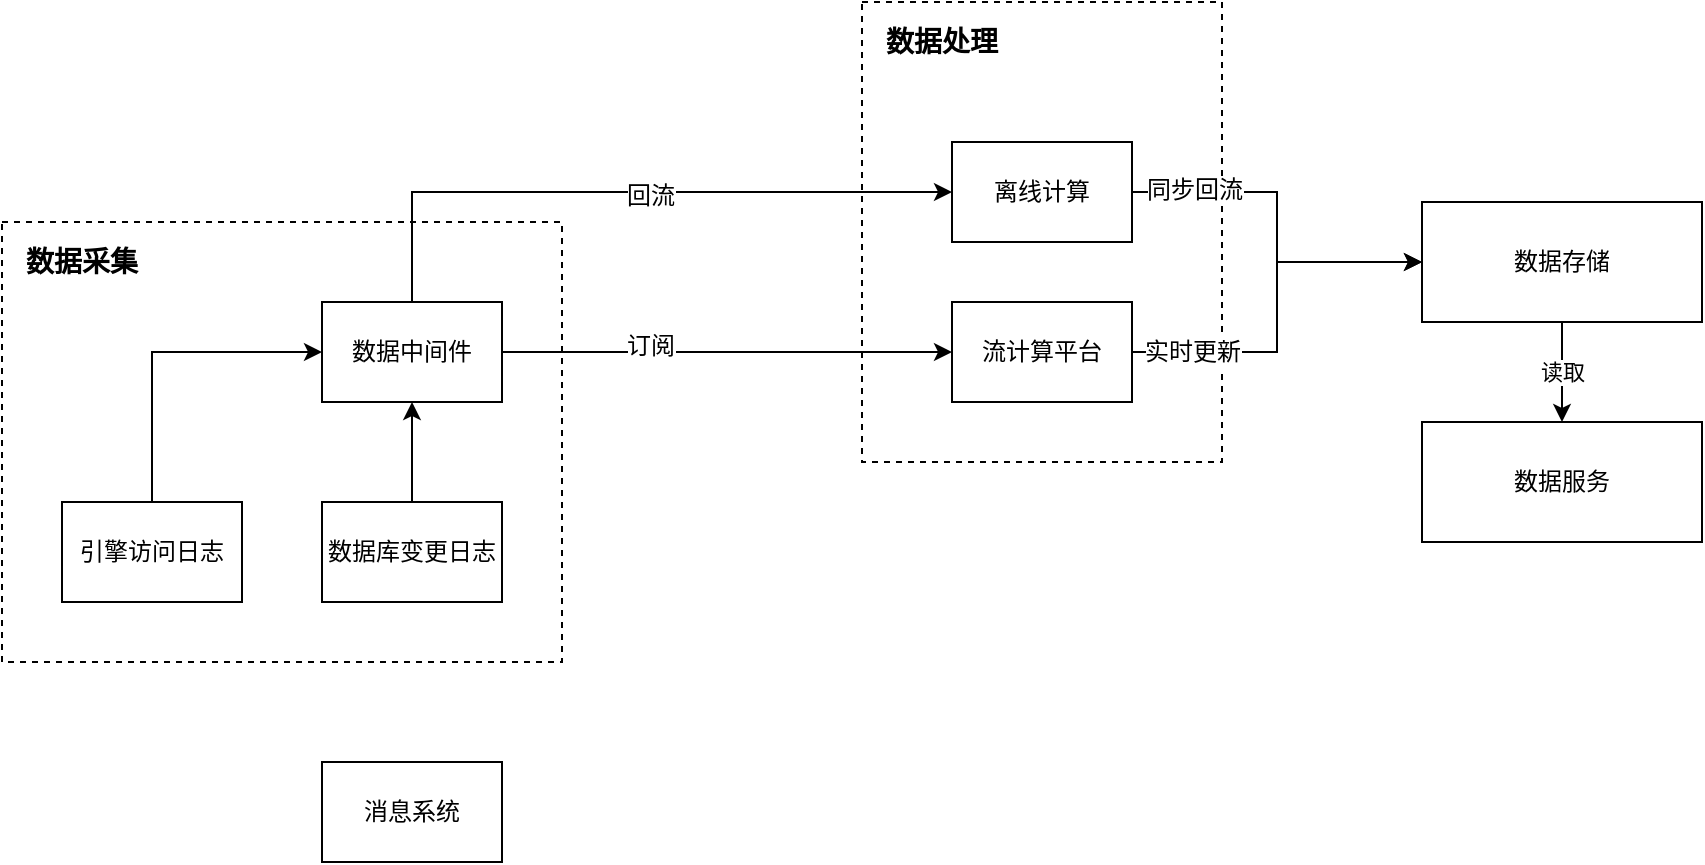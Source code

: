 <mxfile version="12.6.5" type="device"><diagram id="it5WYgGkKsTjltD6rhQv" name="Page-1"><mxGraphModel dx="1024" dy="592" grid="1" gridSize="10" guides="1" tooltips="1" connect="1" arrows="1" fold="1" page="1" pageScale="1" pageWidth="2339" pageHeight="3300" math="0" shadow="0"><root><mxCell id="0"/><mxCell id="1" parent="0"/><mxCell id="CvpMpEOKooJW3nojCgKU-1" value="" style="rounded=0;whiteSpace=wrap;html=1;dashed=1;" vertex="1" parent="1"><mxGeometry x="130" y="150" width="280" height="220" as="geometry"/></mxCell><mxCell id="CvpMpEOKooJW3nojCgKU-2" value="" style="rounded=0;whiteSpace=wrap;html=1;dashed=1;" vertex="1" parent="1"><mxGeometry x="560" y="40" width="180" height="230" as="geometry"/></mxCell><mxCell id="CvpMpEOKooJW3nojCgKU-20" value="读取" style="edgeStyle=orthogonalEdgeStyle;rounded=0;orthogonalLoop=1;jettySize=auto;html=1;" edge="1" parent="1" source="CvpMpEOKooJW3nojCgKU-3" target="CvpMpEOKooJW3nojCgKU-13"><mxGeometry relative="1" as="geometry"/></mxCell><mxCell id="CvpMpEOKooJW3nojCgKU-3" value="数据存储" style="rounded=0;whiteSpace=wrap;html=1;" vertex="1" parent="1"><mxGeometry x="840" y="140" width="140" height="60" as="geometry"/></mxCell><mxCell id="CvpMpEOKooJW3nojCgKU-7" style="edgeStyle=orthogonalEdgeStyle;rounded=0;orthogonalLoop=1;jettySize=auto;html=1;" edge="1" parent="1" source="CvpMpEOKooJW3nojCgKU-4" target="CvpMpEOKooJW3nojCgKU-6"><mxGeometry relative="1" as="geometry"><Array as="points"><mxPoint x="205" y="215"/></Array></mxGeometry></mxCell><mxCell id="CvpMpEOKooJW3nojCgKU-4" value="引擎访问日志" style="rounded=0;whiteSpace=wrap;html=1;" vertex="1" parent="1"><mxGeometry x="160" y="290" width="90" height="50" as="geometry"/></mxCell><mxCell id="CvpMpEOKooJW3nojCgKU-8" style="edgeStyle=orthogonalEdgeStyle;rounded=0;orthogonalLoop=1;jettySize=auto;html=1;entryX=0.5;entryY=1;entryDx=0;entryDy=0;" edge="1" parent="1" source="CvpMpEOKooJW3nojCgKU-5" target="CvpMpEOKooJW3nojCgKU-6"><mxGeometry relative="1" as="geometry"/></mxCell><mxCell id="CvpMpEOKooJW3nojCgKU-5" value="数据库变更日志" style="rounded=0;whiteSpace=wrap;html=1;" vertex="1" parent="1"><mxGeometry x="290" y="290" width="90" height="50" as="geometry"/></mxCell><mxCell id="CvpMpEOKooJW3nojCgKU-14" style="edgeStyle=orthogonalEdgeStyle;rounded=0;orthogonalLoop=1;jettySize=auto;html=1;entryX=0;entryY=0.5;entryDx=0;entryDy=0;" edge="1" parent="1" source="CvpMpEOKooJW3nojCgKU-6" target="CvpMpEOKooJW3nojCgKU-11"><mxGeometry relative="1" as="geometry"><Array as="points"><mxPoint x="335" y="135"/></Array></mxGeometry></mxCell><mxCell id="CvpMpEOKooJW3nojCgKU-16" value="回流" style="text;html=1;align=center;verticalAlign=middle;resizable=0;points=[];labelBackgroundColor=#ffffff;" vertex="1" connectable="0" parent="CvpMpEOKooJW3nojCgKU-14"><mxGeometry x="0.072" y="-2" relative="1" as="geometry"><mxPoint as="offset"/></mxGeometry></mxCell><mxCell id="CvpMpEOKooJW3nojCgKU-15" style="edgeStyle=orthogonalEdgeStyle;rounded=0;orthogonalLoop=1;jettySize=auto;html=1;entryX=0;entryY=0.5;entryDx=0;entryDy=0;" edge="1" parent="1" source="CvpMpEOKooJW3nojCgKU-6" target="CvpMpEOKooJW3nojCgKU-12"><mxGeometry relative="1" as="geometry"/></mxCell><mxCell id="CvpMpEOKooJW3nojCgKU-17" value="订阅" style="text;html=1;align=center;verticalAlign=middle;resizable=0;points=[];labelBackgroundColor=#ffffff;" vertex="1" connectable="0" parent="CvpMpEOKooJW3nojCgKU-15"><mxGeometry x="-0.376" y="3" relative="1" as="geometry"><mxPoint x="4" as="offset"/></mxGeometry></mxCell><mxCell id="CvpMpEOKooJW3nojCgKU-6" value="数据中间件" style="rounded=0;whiteSpace=wrap;html=1;" vertex="1" parent="1"><mxGeometry x="290" y="190" width="90" height="50" as="geometry"/></mxCell><mxCell id="CvpMpEOKooJW3nojCgKU-9" value="&lt;font style=&quot;font-size: 14px&quot;&gt;&lt;b&gt;数据采集&lt;/b&gt;&lt;/font&gt;" style="text;html=1;strokeColor=none;fillColor=none;align=left;verticalAlign=middle;whiteSpace=wrap;rounded=0;" vertex="1" parent="1"><mxGeometry x="140" y="150" width="110" height="40" as="geometry"/></mxCell><mxCell id="CvpMpEOKooJW3nojCgKU-10" value="&lt;font style=&quot;font-size: 14px&quot;&gt;&lt;b&gt;数据处理&lt;/b&gt;&lt;/font&gt;" style="text;html=1;strokeColor=none;fillColor=none;align=left;verticalAlign=middle;whiteSpace=wrap;rounded=0;" vertex="1" parent="1"><mxGeometry x="570" y="40" width="110" height="40" as="geometry"/></mxCell><mxCell id="CvpMpEOKooJW3nojCgKU-18" style="edgeStyle=orthogonalEdgeStyle;rounded=0;orthogonalLoop=1;jettySize=auto;html=1;" edge="1" parent="1" source="CvpMpEOKooJW3nojCgKU-11" target="CvpMpEOKooJW3nojCgKU-3"><mxGeometry relative="1" as="geometry"/></mxCell><mxCell id="CvpMpEOKooJW3nojCgKU-21" value="同步回流" style="text;html=1;align=center;verticalAlign=middle;resizable=0;points=[];labelBackgroundColor=#ffffff;" vertex="1" connectable="0" parent="CvpMpEOKooJW3nojCgKU-18"><mxGeometry x="-0.767" y="1" relative="1" as="geometry"><mxPoint x="10" as="offset"/></mxGeometry></mxCell><mxCell id="CvpMpEOKooJW3nojCgKU-11" value="离线计算" style="rounded=0;whiteSpace=wrap;html=1;" vertex="1" parent="1"><mxGeometry x="605" y="110" width="90" height="50" as="geometry"/></mxCell><mxCell id="CvpMpEOKooJW3nojCgKU-19" style="edgeStyle=orthogonalEdgeStyle;rounded=0;orthogonalLoop=1;jettySize=auto;html=1;entryX=0;entryY=0.5;entryDx=0;entryDy=0;" edge="1" parent="1" source="CvpMpEOKooJW3nojCgKU-12" target="CvpMpEOKooJW3nojCgKU-3"><mxGeometry relative="1" as="geometry"/></mxCell><mxCell id="CvpMpEOKooJW3nojCgKU-22" value="实时更新" style="text;html=1;align=center;verticalAlign=middle;resizable=0;points=[];labelBackgroundColor=#ffffff;" vertex="1" connectable="0" parent="CvpMpEOKooJW3nojCgKU-19"><mxGeometry x="-0.768" relative="1" as="geometry"><mxPoint x="8" as="offset"/></mxGeometry></mxCell><mxCell id="CvpMpEOKooJW3nojCgKU-12" value="流计算平台" style="rounded=0;whiteSpace=wrap;html=1;" vertex="1" parent="1"><mxGeometry x="605" y="190" width="90" height="50" as="geometry"/></mxCell><mxCell id="CvpMpEOKooJW3nojCgKU-13" value="数据服务" style="rounded=0;whiteSpace=wrap;html=1;" vertex="1" parent="1"><mxGeometry x="840" y="250" width="140" height="60" as="geometry"/></mxCell><mxCell id="CvpMpEOKooJW3nojCgKU-24" value="消息系统" style="rounded=0;whiteSpace=wrap;html=1;" vertex="1" parent="1"><mxGeometry x="290" y="420" width="90" height="50" as="geometry"/></mxCell></root></mxGraphModel></diagram></mxfile>